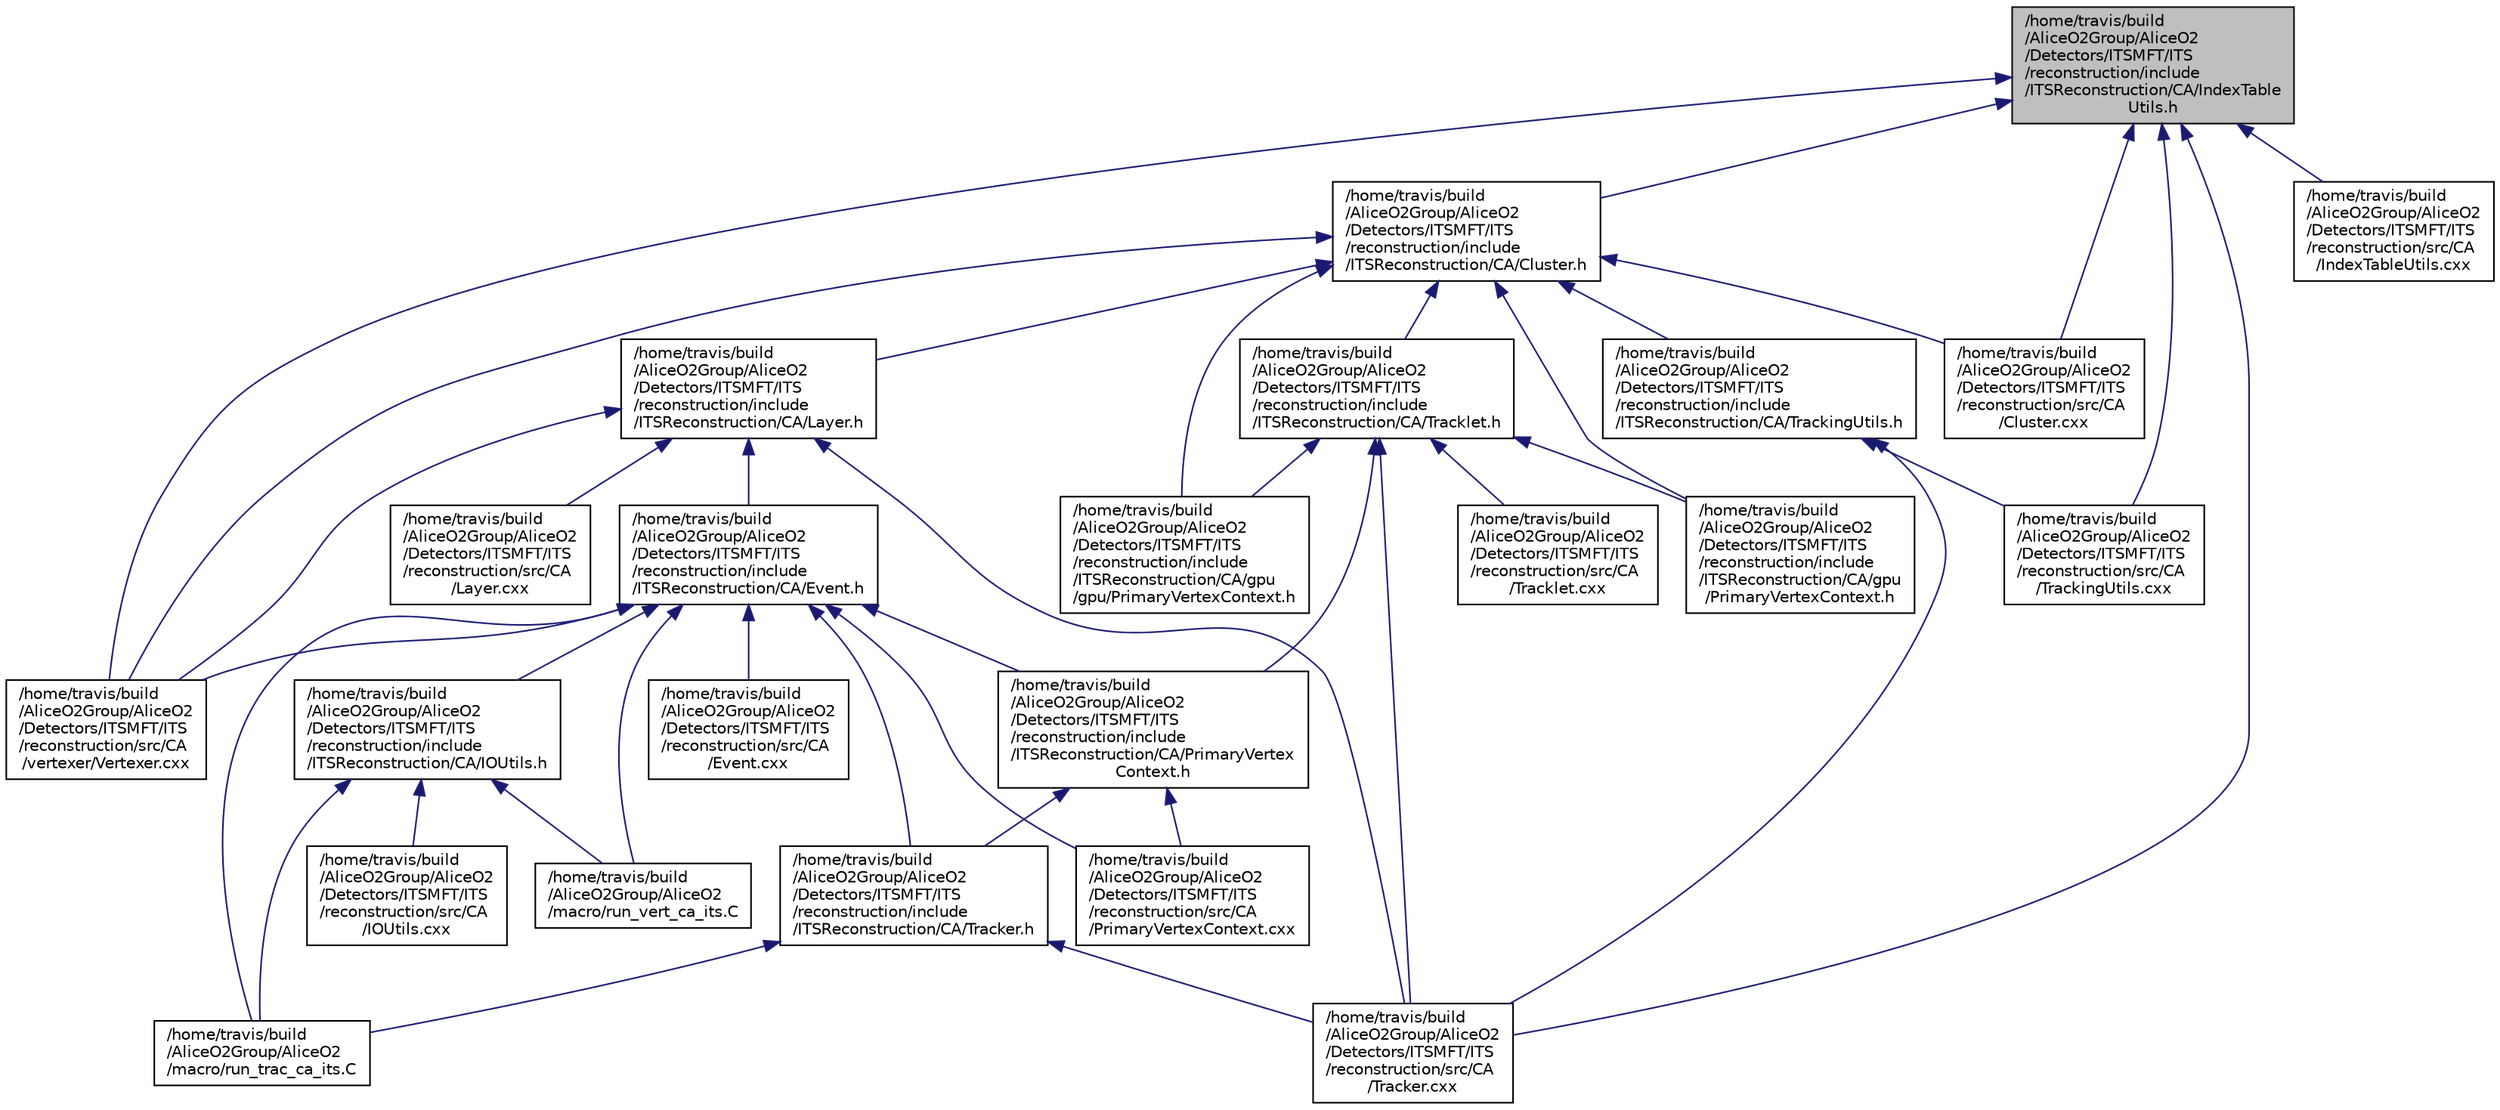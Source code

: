 digraph "/home/travis/build/AliceO2Group/AliceO2/Detectors/ITSMFT/ITS/reconstruction/include/ITSReconstruction/CA/IndexTableUtils.h"
{
 // INTERACTIVE_SVG=YES
  bgcolor="transparent";
  edge [fontname="Helvetica",fontsize="10",labelfontname="Helvetica",labelfontsize="10"];
  node [fontname="Helvetica",fontsize="10",shape=record];
  Node1 [label="/home/travis/build\l/AliceO2Group/AliceO2\l/Detectors/ITSMFT/ITS\l/reconstruction/include\l/ITSReconstruction/CA/IndexTable\lUtils.h",height=0.2,width=0.4,color="black", fillcolor="grey75", style="filled" fontcolor="black"];
  Node1 -> Node2 [dir="back",color="midnightblue",fontsize="10",style="solid",fontname="Helvetica"];
  Node2 [label="/home/travis/build\l/AliceO2Group/AliceO2\l/Detectors/ITSMFT/ITS\l/reconstruction/include\l/ITSReconstruction/CA/Cluster.h",height=0.2,width=0.4,color="black",URL="$d6/d7c/Detectors_2ITSMFT_2ITS_2reconstruction_2include_2ITSReconstruction_2CA_2Cluster_8h.html"];
  Node2 -> Node3 [dir="back",color="midnightblue",fontsize="10",style="solid",fontname="Helvetica"];
  Node3 [label="/home/travis/build\l/AliceO2Group/AliceO2\l/Detectors/ITSMFT/ITS\l/reconstruction/include\l/ITSReconstruction/CA/gpu\l/gpu/PrimaryVertexContext.h",height=0.2,width=0.4,color="black",URL="$da/d7f/gpu_2gpu_2PrimaryVertexContext_8h.html"];
  Node2 -> Node4 [dir="back",color="midnightblue",fontsize="10",style="solid",fontname="Helvetica"];
  Node4 [label="/home/travis/build\l/AliceO2Group/AliceO2\l/Detectors/ITSMFT/ITS\l/reconstruction/include\l/ITSReconstruction/CA/gpu\l/PrimaryVertexContext.h",height=0.2,width=0.4,color="black",URL="$db/dbf/gpu_2PrimaryVertexContext_8h.html"];
  Node2 -> Node5 [dir="back",color="midnightblue",fontsize="10",style="solid",fontname="Helvetica"];
  Node5 [label="/home/travis/build\l/AliceO2Group/AliceO2\l/Detectors/ITSMFT/ITS\l/reconstruction/include\l/ITSReconstruction/CA/Layer.h",height=0.2,width=0.4,color="black",URL="$dc/dca/Layer_8h.html"];
  Node5 -> Node6 [dir="back",color="midnightblue",fontsize="10",style="solid",fontname="Helvetica"];
  Node6 [label="/home/travis/build\l/AliceO2Group/AliceO2\l/Detectors/ITSMFT/ITS\l/reconstruction/include\l/ITSReconstruction/CA/Event.h",height=0.2,width=0.4,color="black",URL="$d6/d8d/Event_8h.html"];
  Node6 -> Node7 [dir="back",color="midnightblue",fontsize="10",style="solid",fontname="Helvetica"];
  Node7 [label="/home/travis/build\l/AliceO2Group/AliceO2\l/Detectors/ITSMFT/ITS\l/reconstruction/include\l/ITSReconstruction/CA/IOUtils.h",height=0.2,width=0.4,color="black",URL="$d7/dba/IOUtils_8h.html"];
  Node7 -> Node8 [dir="back",color="midnightblue",fontsize="10",style="solid",fontname="Helvetica"];
  Node8 [label="/home/travis/build\l/AliceO2Group/AliceO2\l/Detectors/ITSMFT/ITS\l/reconstruction/src/CA\l/IOUtils.cxx",height=0.2,width=0.4,color="black",URL="$d5/d1a/IOUtils_8cxx.html"];
  Node7 -> Node9 [dir="back",color="midnightblue",fontsize="10",style="solid",fontname="Helvetica"];
  Node9 [label="/home/travis/build\l/AliceO2Group/AliceO2\l/macro/run_trac_ca_its.C",height=0.2,width=0.4,color="black",URL="$d6/db2/run__trac__ca__its_8C.html"];
  Node7 -> Node10 [dir="back",color="midnightblue",fontsize="10",style="solid",fontname="Helvetica"];
  Node10 [label="/home/travis/build\l/AliceO2Group/AliceO2\l/macro/run_vert_ca_its.C",height=0.2,width=0.4,color="black",URL="$d4/da9/run__vert__ca__its_8C.html"];
  Node6 -> Node11 [dir="back",color="midnightblue",fontsize="10",style="solid",fontname="Helvetica"];
  Node11 [label="/home/travis/build\l/AliceO2Group/AliceO2\l/Detectors/ITSMFT/ITS\l/reconstruction/include\l/ITSReconstruction/CA/PrimaryVertex\lContext.h",height=0.2,width=0.4,color="black",URL="$d3/da9/PrimaryVertexContext_8h.html"];
  Node11 -> Node12 [dir="back",color="midnightblue",fontsize="10",style="solid",fontname="Helvetica"];
  Node12 [label="/home/travis/build\l/AliceO2Group/AliceO2\l/Detectors/ITSMFT/ITS\l/reconstruction/include\l/ITSReconstruction/CA/Tracker.h",height=0.2,width=0.4,color="black",URL="$d2/d0e/Tracker_8h.html"];
  Node12 -> Node13 [dir="back",color="midnightblue",fontsize="10",style="solid",fontname="Helvetica"];
  Node13 [label="/home/travis/build\l/AliceO2Group/AliceO2\l/Detectors/ITSMFT/ITS\l/reconstruction/src/CA\l/Tracker.cxx",height=0.2,width=0.4,color="black",URL="$de/d79/Tracker_8cxx.html"];
  Node12 -> Node9 [dir="back",color="midnightblue",fontsize="10",style="solid",fontname="Helvetica"];
  Node11 -> Node14 [dir="back",color="midnightblue",fontsize="10",style="solid",fontname="Helvetica"];
  Node14 [label="/home/travis/build\l/AliceO2Group/AliceO2\l/Detectors/ITSMFT/ITS\l/reconstruction/src/CA\l/PrimaryVertexContext.cxx",height=0.2,width=0.4,color="black",URL="$d9/d29/PrimaryVertexContext_8cxx.html"];
  Node6 -> Node12 [dir="back",color="midnightblue",fontsize="10",style="solid",fontname="Helvetica"];
  Node6 -> Node15 [dir="back",color="midnightblue",fontsize="10",style="solid",fontname="Helvetica"];
  Node15 [label="/home/travis/build\l/AliceO2Group/AliceO2\l/Detectors/ITSMFT/ITS\l/reconstruction/src/CA\l/Event.cxx",height=0.2,width=0.4,color="black",URL="$d7/d14/Event_8cxx.html"];
  Node6 -> Node14 [dir="back",color="midnightblue",fontsize="10",style="solid",fontname="Helvetica"];
  Node6 -> Node16 [dir="back",color="midnightblue",fontsize="10",style="solid",fontname="Helvetica"];
  Node16 [label="/home/travis/build\l/AliceO2Group/AliceO2\l/Detectors/ITSMFT/ITS\l/reconstruction/src/CA\l/vertexer/Vertexer.cxx",height=0.2,width=0.4,color="black",URL="$da/d5d/Vertexer_8cxx.html"];
  Node6 -> Node9 [dir="back",color="midnightblue",fontsize="10",style="solid",fontname="Helvetica"];
  Node6 -> Node10 [dir="back",color="midnightblue",fontsize="10",style="solid",fontname="Helvetica"];
  Node5 -> Node17 [dir="back",color="midnightblue",fontsize="10",style="solid",fontname="Helvetica"];
  Node17 [label="/home/travis/build\l/AliceO2Group/AliceO2\l/Detectors/ITSMFT/ITS\l/reconstruction/src/CA\l/Layer.cxx",height=0.2,width=0.4,color="black",URL="$d3/d2f/Layer_8cxx.html"];
  Node5 -> Node13 [dir="back",color="midnightblue",fontsize="10",style="solid",fontname="Helvetica"];
  Node5 -> Node16 [dir="back",color="midnightblue",fontsize="10",style="solid",fontname="Helvetica"];
  Node2 -> Node18 [dir="back",color="midnightblue",fontsize="10",style="solid",fontname="Helvetica"];
  Node18 [label="/home/travis/build\l/AliceO2Group/AliceO2\l/Detectors/ITSMFT/ITS\l/reconstruction/include\l/ITSReconstruction/CA/TrackingUtils.h",height=0.2,width=0.4,color="black",URL="$d1/dbd/TrackingUtils_8h.html"];
  Node18 -> Node13 [dir="back",color="midnightblue",fontsize="10",style="solid",fontname="Helvetica"];
  Node18 -> Node19 [dir="back",color="midnightblue",fontsize="10",style="solid",fontname="Helvetica"];
  Node19 [label="/home/travis/build\l/AliceO2Group/AliceO2\l/Detectors/ITSMFT/ITS\l/reconstruction/src/CA\l/TrackingUtils.cxx",height=0.2,width=0.4,color="black",URL="$dc/dad/TrackingUtils_8cxx.html"];
  Node2 -> Node20 [dir="back",color="midnightblue",fontsize="10",style="solid",fontname="Helvetica"];
  Node20 [label="/home/travis/build\l/AliceO2Group/AliceO2\l/Detectors/ITSMFT/ITS\l/reconstruction/include\l/ITSReconstruction/CA/Tracklet.h",height=0.2,width=0.4,color="black",URL="$da/dc0/Tracklet_8h.html"];
  Node20 -> Node3 [dir="back",color="midnightblue",fontsize="10",style="solid",fontname="Helvetica"];
  Node20 -> Node4 [dir="back",color="midnightblue",fontsize="10",style="solid",fontname="Helvetica"];
  Node20 -> Node11 [dir="back",color="midnightblue",fontsize="10",style="solid",fontname="Helvetica"];
  Node20 -> Node13 [dir="back",color="midnightblue",fontsize="10",style="solid",fontname="Helvetica"];
  Node20 -> Node21 [dir="back",color="midnightblue",fontsize="10",style="solid",fontname="Helvetica"];
  Node21 [label="/home/travis/build\l/AliceO2Group/AliceO2\l/Detectors/ITSMFT/ITS\l/reconstruction/src/CA\l/Tracklet.cxx",height=0.2,width=0.4,color="black",URL="$d2/d07/Tracklet_8cxx.html"];
  Node2 -> Node22 [dir="back",color="midnightblue",fontsize="10",style="solid",fontname="Helvetica"];
  Node22 [label="/home/travis/build\l/AliceO2Group/AliceO2\l/Detectors/ITSMFT/ITS\l/reconstruction/src/CA\l/Cluster.cxx",height=0.2,width=0.4,color="black",URL="$d6/db6/Detectors_2ITSMFT_2ITS_2reconstruction_2src_2CA_2Cluster_8cxx.html"];
  Node2 -> Node16 [dir="back",color="midnightblue",fontsize="10",style="solid",fontname="Helvetica"];
  Node1 -> Node22 [dir="back",color="midnightblue",fontsize="10",style="solid",fontname="Helvetica"];
  Node1 -> Node23 [dir="back",color="midnightblue",fontsize="10",style="solid",fontname="Helvetica"];
  Node23 [label="/home/travis/build\l/AliceO2Group/AliceO2\l/Detectors/ITSMFT/ITS\l/reconstruction/src/CA\l/IndexTableUtils.cxx",height=0.2,width=0.4,color="black",URL="$dc/d14/IndexTableUtils_8cxx.html"];
  Node1 -> Node13 [dir="back",color="midnightblue",fontsize="10",style="solid",fontname="Helvetica"];
  Node1 -> Node19 [dir="back",color="midnightblue",fontsize="10",style="solid",fontname="Helvetica"];
  Node1 -> Node16 [dir="back",color="midnightblue",fontsize="10",style="solid",fontname="Helvetica"];
}
